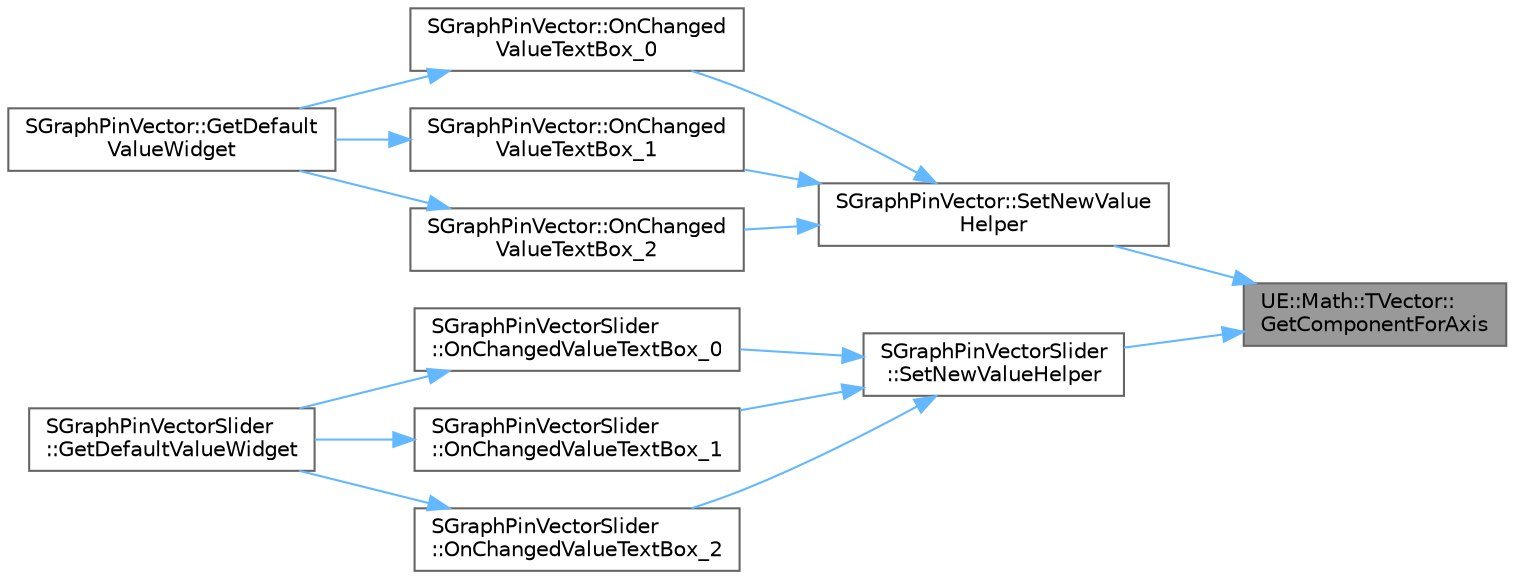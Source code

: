 digraph "UE::Math::TVector::GetComponentForAxis"
{
 // INTERACTIVE_SVG=YES
 // LATEX_PDF_SIZE
  bgcolor="transparent";
  edge [fontname=Helvetica,fontsize=10,labelfontname=Helvetica,labelfontsize=10];
  node [fontname=Helvetica,fontsize=10,shape=box,height=0.2,width=0.4];
  rankdir="RL";
  Node1 [id="Node000001",label="UE::Math::TVector::\lGetComponentForAxis",height=0.2,width=0.4,color="gray40", fillcolor="grey60", style="filled", fontcolor="black",tooltip="Get a specific component of the vector, given a specific axis by enum."];
  Node1 -> Node2 [id="edge1_Node000001_Node000002",dir="back",color="steelblue1",style="solid",tooltip=" "];
  Node2 [id="Node000002",label="SGraphPinVector::SetNewValue\lHelper",height=0.2,width=0.4,color="grey40", fillcolor="white", style="filled",URL="$d4/d4e/classSGraphPinVector.html#a8f8d3b20d2e836219b4fec7fe3a7b532",tooltip=" "];
  Node2 -> Node3 [id="edge2_Node000002_Node000003",dir="back",color="steelblue1",style="solid",tooltip=" "];
  Node3 [id="Node000003",label="SGraphPinVector::OnChanged\lValueTextBox_0",height=0.2,width=0.4,color="grey40", fillcolor="white", style="filled",URL="$d4/d4e/classSGraphPinVector.html#a02b98614d43bf2f263517f4f36cdf2ca",tooltip=" "];
  Node3 -> Node4 [id="edge3_Node000003_Node000004",dir="back",color="steelblue1",style="solid",tooltip=" "];
  Node4 [id="Node000004",label="SGraphPinVector::GetDefault\lValueWidget",height=0.2,width=0.4,color="grey40", fillcolor="white", style="filled",URL="$d4/d4e/classSGraphPinVector.html#a622648a52c938cbc497afa4d919dcc3e",tooltip="Function to create class specific widget."];
  Node2 -> Node5 [id="edge4_Node000002_Node000005",dir="back",color="steelblue1",style="solid",tooltip=" "];
  Node5 [id="Node000005",label="SGraphPinVector::OnChanged\lValueTextBox_1",height=0.2,width=0.4,color="grey40", fillcolor="white", style="filled",URL="$d4/d4e/classSGraphPinVector.html#a0e67292123f78db0b66fc4cb8ef27e2c",tooltip=" "];
  Node5 -> Node4 [id="edge5_Node000005_Node000004",dir="back",color="steelblue1",style="solid",tooltip=" "];
  Node2 -> Node6 [id="edge6_Node000002_Node000006",dir="back",color="steelblue1",style="solid",tooltip=" "];
  Node6 [id="Node000006",label="SGraphPinVector::OnChanged\lValueTextBox_2",height=0.2,width=0.4,color="grey40", fillcolor="white", style="filled",URL="$d4/d4e/classSGraphPinVector.html#a3f5d112344e292d627627758df408b31",tooltip=" "];
  Node6 -> Node4 [id="edge7_Node000006_Node000004",dir="back",color="steelblue1",style="solid",tooltip=" "];
  Node1 -> Node7 [id="edge8_Node000001_Node000007",dir="back",color="steelblue1",style="solid",tooltip=" "];
  Node7 [id="Node000007",label="SGraphPinVectorSlider\l::SetNewValueHelper",height=0.2,width=0.4,color="grey40", fillcolor="white", style="filled",URL="$de/d63/classSGraphPinVectorSlider.html#ad49394b77c66cec38b18e4128eb080bf",tooltip=" "];
  Node7 -> Node8 [id="edge9_Node000007_Node000008",dir="back",color="steelblue1",style="solid",tooltip=" "];
  Node8 [id="Node000008",label="SGraphPinVectorSlider\l::OnChangedValueTextBox_0",height=0.2,width=0.4,color="grey40", fillcolor="white", style="filled",URL="$de/d63/classSGraphPinVectorSlider.html#a3a81ae1cea2ba8756066c0aacbf5d576",tooltip=" "];
  Node8 -> Node9 [id="edge10_Node000008_Node000009",dir="back",color="steelblue1",style="solid",tooltip=" "];
  Node9 [id="Node000009",label="SGraphPinVectorSlider\l::GetDefaultValueWidget",height=0.2,width=0.4,color="grey40", fillcolor="white", style="filled",URL="$de/d63/classSGraphPinVectorSlider.html#ad5fc0aace0cb9c66bcc5369a48f09681",tooltip="Function to create class specific widget."];
  Node7 -> Node10 [id="edge11_Node000007_Node000010",dir="back",color="steelblue1",style="solid",tooltip=" "];
  Node10 [id="Node000010",label="SGraphPinVectorSlider\l::OnChangedValueTextBox_1",height=0.2,width=0.4,color="grey40", fillcolor="white", style="filled",URL="$de/d63/classSGraphPinVectorSlider.html#a95b3399a05b85c9aa038145181b2f930",tooltip=" "];
  Node10 -> Node9 [id="edge12_Node000010_Node000009",dir="back",color="steelblue1",style="solid",tooltip=" "];
  Node7 -> Node11 [id="edge13_Node000007_Node000011",dir="back",color="steelblue1",style="solid",tooltip=" "];
  Node11 [id="Node000011",label="SGraphPinVectorSlider\l::OnChangedValueTextBox_2",height=0.2,width=0.4,color="grey40", fillcolor="white", style="filled",URL="$de/d63/classSGraphPinVectorSlider.html#a5e2b9822f4a3e91ff1ef110249baea0c",tooltip=" "];
  Node11 -> Node9 [id="edge14_Node000011_Node000009",dir="back",color="steelblue1",style="solid",tooltip=" "];
}
